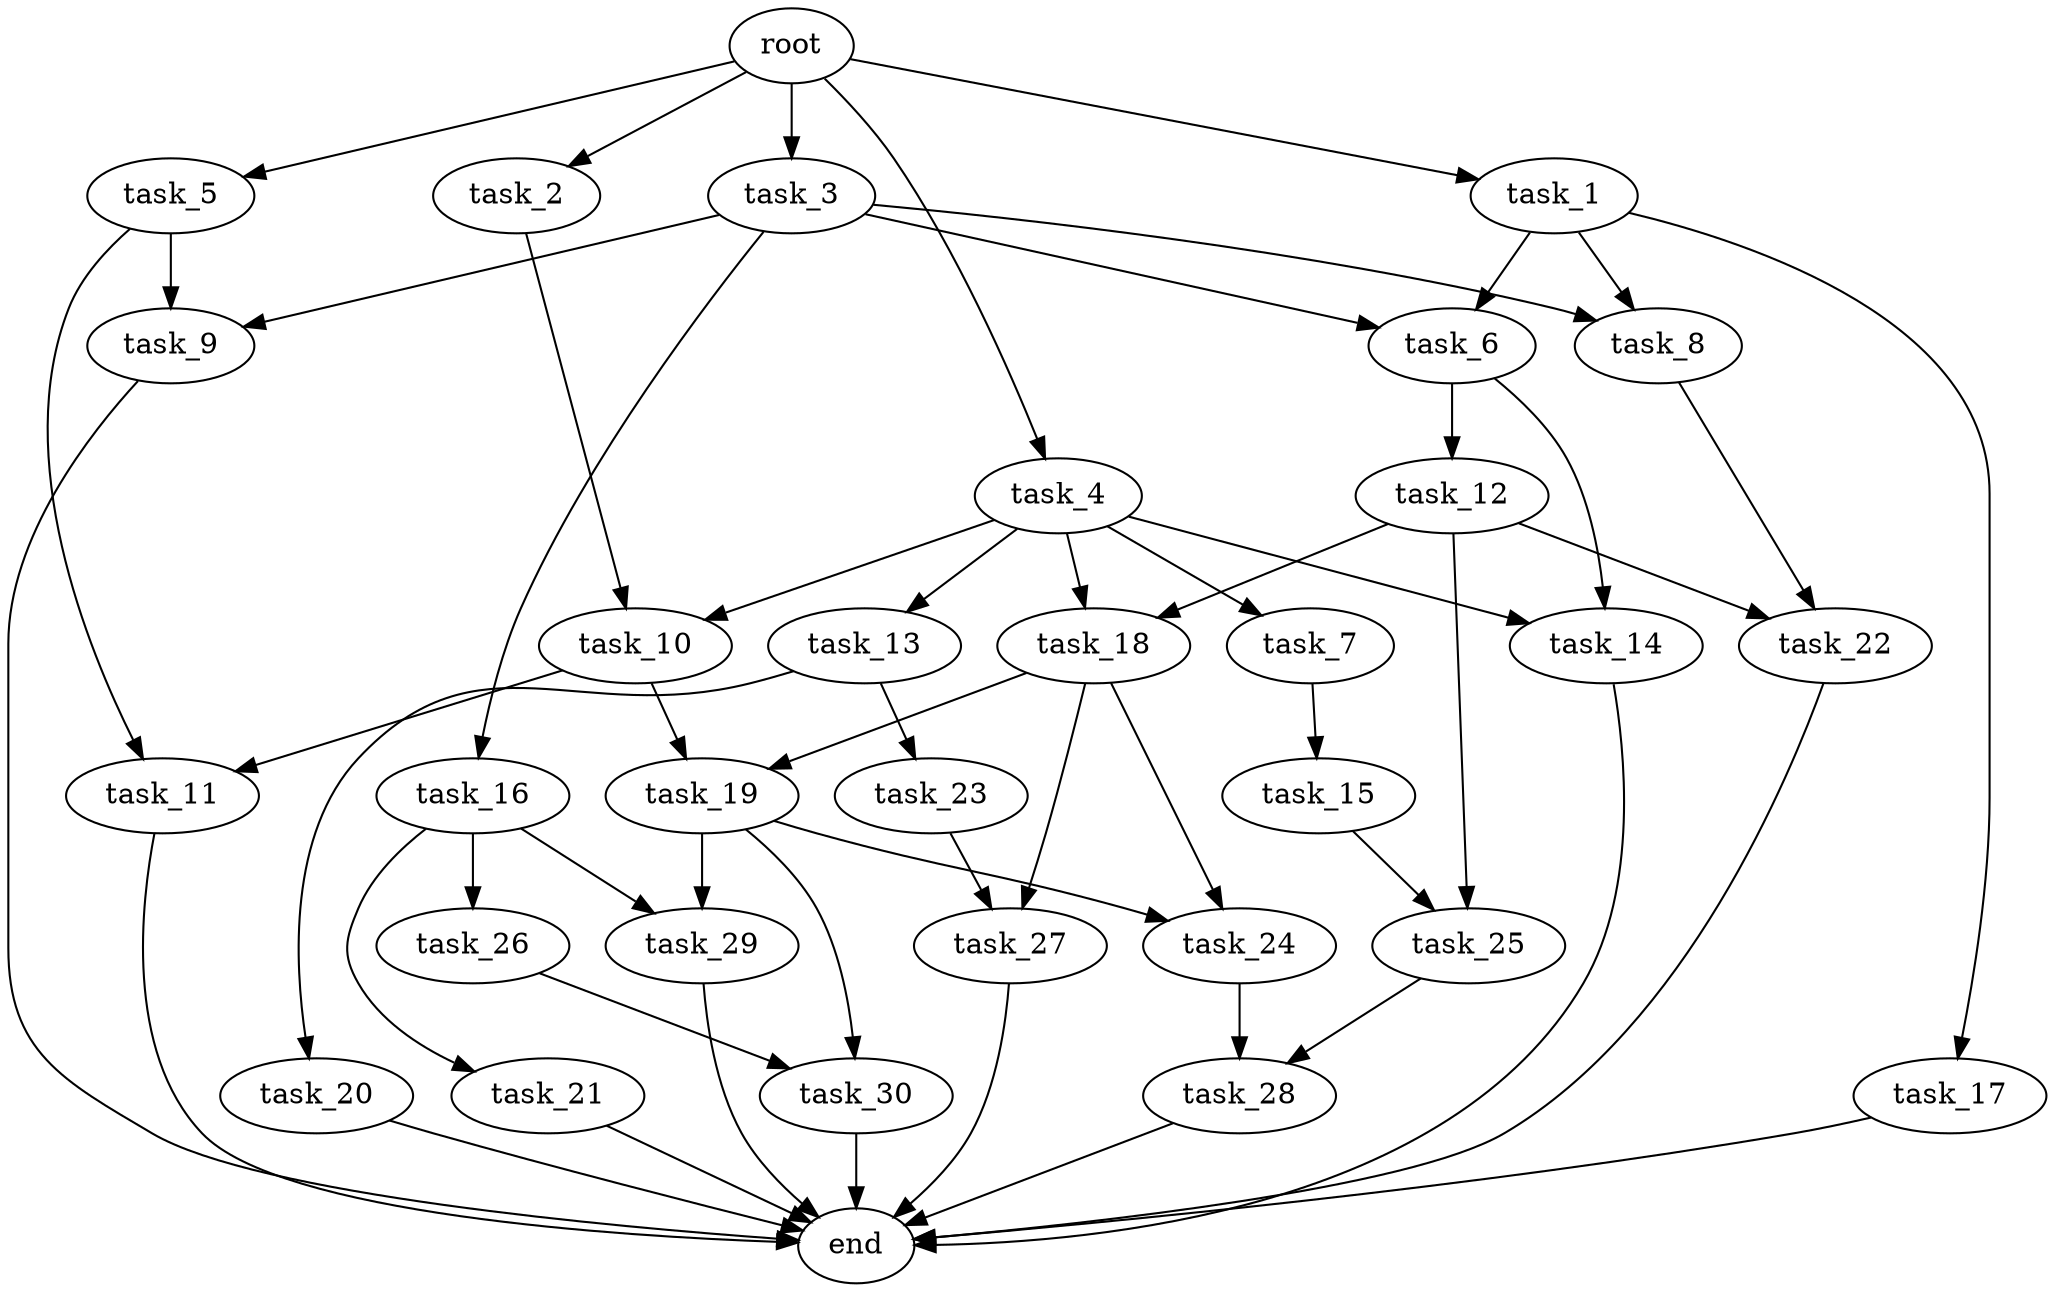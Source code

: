 digraph G {
  root [size="0.000000e+00"];
  task_1 [size="8.109272e+10"];
  task_2 [size="7.962918e+10"];
  task_3 [size="2.075262e+10"];
  task_4 [size="6.996839e+10"];
  task_5 [size="5.038149e+10"];
  task_6 [size="8.298747e+10"];
  task_7 [size="7.943156e+10"];
  task_8 [size="9.084842e+09"];
  task_9 [size="7.734317e+10"];
  task_10 [size="2.582880e+10"];
  task_11 [size="4.677414e+10"];
  task_12 [size="3.154491e+09"];
  task_13 [size="1.153867e+10"];
  task_14 [size="6.583663e+10"];
  task_15 [size="1.865069e+10"];
  task_16 [size="1.399013e+10"];
  task_17 [size="5.868621e+10"];
  task_18 [size="3.723455e+10"];
  task_19 [size="3.779724e+10"];
  task_20 [size="5.884319e+10"];
  task_21 [size="3.394640e+09"];
  task_22 [size="7.013182e+10"];
  task_23 [size="6.295091e+10"];
  task_24 [size="8.693422e+10"];
  task_25 [size="7.997512e+08"];
  task_26 [size="4.214656e+10"];
  task_27 [size="3.347790e+10"];
  task_28 [size="6.479165e+10"];
  task_29 [size="1.002977e+10"];
  task_30 [size="9.131575e+10"];
  end [size="0.000000e+00"];

  root -> task_1 [size="1.000000e-12"];
  root -> task_2 [size="1.000000e-12"];
  root -> task_3 [size="1.000000e-12"];
  root -> task_4 [size="1.000000e-12"];
  root -> task_5 [size="1.000000e-12"];
  task_1 -> task_6 [size="4.149373e+08"];
  task_1 -> task_8 [size="4.542421e+07"];
  task_1 -> task_17 [size="5.868621e+08"];
  task_2 -> task_10 [size="1.291440e+08"];
  task_3 -> task_6 [size="4.149373e+08"];
  task_3 -> task_8 [size="4.542421e+07"];
  task_3 -> task_9 [size="3.867158e+08"];
  task_3 -> task_16 [size="1.399013e+08"];
  task_4 -> task_7 [size="7.943156e+08"];
  task_4 -> task_10 [size="1.291440e+08"];
  task_4 -> task_13 [size="1.153867e+08"];
  task_4 -> task_14 [size="3.291832e+08"];
  task_4 -> task_18 [size="1.861728e+08"];
  task_5 -> task_9 [size="3.867158e+08"];
  task_5 -> task_11 [size="2.338707e+08"];
  task_6 -> task_12 [size="3.154491e+07"];
  task_6 -> task_14 [size="3.291832e+08"];
  task_7 -> task_15 [size="1.865069e+08"];
  task_8 -> task_22 [size="3.506591e+08"];
  task_9 -> end [size="1.000000e-12"];
  task_10 -> task_11 [size="2.338707e+08"];
  task_10 -> task_19 [size="1.889862e+08"];
  task_11 -> end [size="1.000000e-12"];
  task_12 -> task_18 [size="1.861728e+08"];
  task_12 -> task_22 [size="3.506591e+08"];
  task_12 -> task_25 [size="3.998756e+06"];
  task_13 -> task_20 [size="5.884319e+08"];
  task_13 -> task_23 [size="6.295091e+08"];
  task_14 -> end [size="1.000000e-12"];
  task_15 -> task_25 [size="3.998756e+06"];
  task_16 -> task_21 [size="3.394640e+07"];
  task_16 -> task_26 [size="4.214656e+08"];
  task_16 -> task_29 [size="5.014883e+07"];
  task_17 -> end [size="1.000000e-12"];
  task_18 -> task_19 [size="1.889862e+08"];
  task_18 -> task_24 [size="4.346711e+08"];
  task_18 -> task_27 [size="1.673895e+08"];
  task_19 -> task_24 [size="4.346711e+08"];
  task_19 -> task_29 [size="5.014883e+07"];
  task_19 -> task_30 [size="4.565788e+08"];
  task_20 -> end [size="1.000000e-12"];
  task_21 -> end [size="1.000000e-12"];
  task_22 -> end [size="1.000000e-12"];
  task_23 -> task_27 [size="1.673895e+08"];
  task_24 -> task_28 [size="3.239583e+08"];
  task_25 -> task_28 [size="3.239583e+08"];
  task_26 -> task_30 [size="4.565788e+08"];
  task_27 -> end [size="1.000000e-12"];
  task_28 -> end [size="1.000000e-12"];
  task_29 -> end [size="1.000000e-12"];
  task_30 -> end [size="1.000000e-12"];
}
